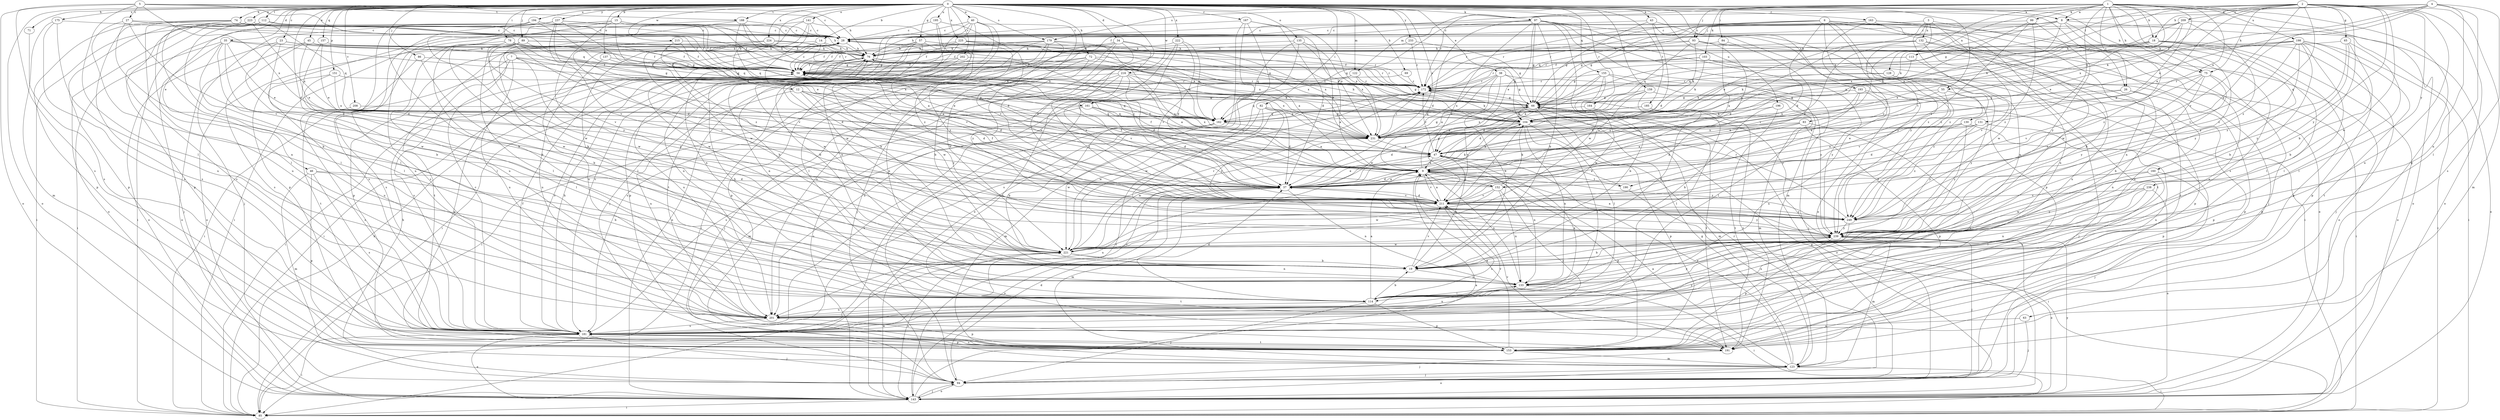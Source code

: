strict digraph  {
0;
1;
2;
3;
4;
5;
6;
7;
8;
9;
12;
14;
15;
18;
19;
23;
26;
27;
28;
34;
35;
37;
38;
40;
43;
45;
46;
47;
55;
56;
57;
63;
65;
66;
69;
71;
72;
74;
75;
76;
78;
82;
83;
84;
85;
86;
89;
93;
94;
97;
99;
103;
104;
112;
113;
114;
122;
123;
128;
130;
131;
132;
133;
135;
137;
141;
143;
151;
152;
153;
155;
157;
159;
160;
161;
162;
163;
164;
167;
172;
175;
179;
181;
185;
188;
190;
191;
193;
194;
195;
196;
198;
201;
202;
208;
209;
211;
215;
216;
221;
222;
223;
224;
225;
231;
233;
237;
238;
239;
249;
0 -> 8  [label=a];
0 -> 12  [label=b];
0 -> 14  [label=b];
0 -> 15  [label=b];
0 -> 23  [label=c];
0 -> 26  [label=c];
0 -> 34  [label=d];
0 -> 35  [label=d];
0 -> 37  [label=d];
0 -> 38  [label=e];
0 -> 40  [label=e];
0 -> 43  [label=e];
0 -> 45  [label=e];
0 -> 46  [label=e];
0 -> 55  [label=f];
0 -> 57  [label=g];
0 -> 69  [label=h];
0 -> 71  [label=h];
0 -> 72  [label=h];
0 -> 74  [label=h];
0 -> 75  [label=h];
0 -> 78  [label=i];
0 -> 82  [label=i];
0 -> 86  [label=j];
0 -> 89  [label=j];
0 -> 97  [label=k];
0 -> 112  [label=l];
0 -> 122  [label=m];
0 -> 135  [label=o];
0 -> 137  [label=o];
0 -> 141  [label=o];
0 -> 143  [label=o];
0 -> 151  [label=p];
0 -> 155  [label=q];
0 -> 157  [label=q];
0 -> 159  [label=q];
0 -> 163  [label=r];
0 -> 164  [label=r];
0 -> 167  [label=r];
0 -> 175  [label=s];
0 -> 179  [label=s];
0 -> 185  [label=t];
0 -> 188  [label=t];
0 -> 193  [label=u];
0 -> 194  [label=u];
0 -> 195  [label=u];
0 -> 196  [label=u];
0 -> 202  [label=v];
0 -> 208  [label=v];
0 -> 215  [label=w];
0 -> 216  [label=w];
0 -> 222  [label=x];
0 -> 223  [label=x];
0 -> 224  [label=x];
0 -> 225  [label=x];
0 -> 231  [label=x];
0 -> 233  [label=y];
0 -> 237  [label=y];
0 -> 249  [label=z];
1 -> 8  [label=a];
1 -> 18  [label=b];
1 -> 26  [label=c];
1 -> 63  [label=g];
1 -> 75  [label=h];
1 -> 83  [label=i];
1 -> 84  [label=i];
1 -> 93  [label=j];
1 -> 99  [label=k];
1 -> 103  [label=k];
1 -> 128  [label=n];
1 -> 130  [label=n];
1 -> 131  [label=n];
1 -> 143  [label=o];
1 -> 152  [label=p];
1 -> 160  [label=q];
1 -> 172  [label=r];
1 -> 179  [label=s];
1 -> 181  [label=s];
1 -> 198  [label=u];
1 -> 231  [label=x];
2 -> 18  [label=b];
2 -> 19  [label=b];
2 -> 47  [label=e];
2 -> 55  [label=f];
2 -> 65  [label=g];
2 -> 66  [label=g];
2 -> 75  [label=h];
2 -> 113  [label=l];
2 -> 122  [label=m];
2 -> 123  [label=m];
2 -> 143  [label=o];
2 -> 201  [label=u];
2 -> 209  [label=v];
2 -> 211  [label=v];
2 -> 221  [label=w];
2 -> 238  [label=y];
2 -> 239  [label=y];
2 -> 249  [label=z];
3 -> 47  [label=e];
3 -> 66  [label=g];
3 -> 132  [label=n];
3 -> 133  [label=n];
3 -> 181  [label=s];
3 -> 221  [label=w];
3 -> 249  [label=z];
4 -> 8  [label=a];
4 -> 56  [label=f];
4 -> 104  [label=k];
4 -> 114  [label=l];
4 -> 133  [label=n];
4 -> 152  [label=p];
4 -> 181  [label=s];
4 -> 231  [label=x];
5 -> 27  [label=c];
5 -> 28  [label=c];
5 -> 76  [label=h];
5 -> 114  [label=l];
5 -> 143  [label=o];
5 -> 161  [label=q];
5 -> 181  [label=s];
5 -> 188  [label=t];
5 -> 231  [label=x];
6 -> 19  [label=b];
6 -> 28  [label=c];
6 -> 37  [label=d];
6 -> 66  [label=g];
6 -> 93  [label=j];
6 -> 133  [label=n];
6 -> 172  [label=r];
6 -> 190  [label=t];
6 -> 211  [label=v];
6 -> 221  [label=w];
6 -> 249  [label=z];
7 -> 9  [label=a];
7 -> 37  [label=d];
7 -> 56  [label=f];
7 -> 85  [label=i];
7 -> 181  [label=s];
7 -> 201  [label=u];
7 -> 239  [label=y];
8 -> 28  [label=c];
8 -> 85  [label=i];
8 -> 104  [label=k];
8 -> 161  [label=q];
8 -> 172  [label=r];
8 -> 231  [label=x];
8 -> 239  [label=y];
8 -> 249  [label=z];
9 -> 37  [label=d];
9 -> 56  [label=f];
9 -> 66  [label=g];
9 -> 104  [label=k];
9 -> 133  [label=n];
9 -> 152  [label=p];
9 -> 153  [label=p];
9 -> 190  [label=t];
9 -> 211  [label=v];
9 -> 249  [label=z];
12 -> 37  [label=d];
12 -> 66  [label=g];
12 -> 162  [label=q];
12 -> 201  [label=u];
12 -> 211  [label=v];
12 -> 239  [label=y];
14 -> 66  [label=g];
14 -> 76  [label=h];
14 -> 104  [label=k];
14 -> 153  [label=p];
14 -> 221  [label=w];
15 -> 28  [label=c];
15 -> 56  [label=f];
15 -> 153  [label=p];
15 -> 162  [label=q];
15 -> 172  [label=r];
15 -> 181  [label=s];
15 -> 239  [label=y];
18 -> 47  [label=e];
18 -> 76  [label=h];
18 -> 94  [label=j];
18 -> 104  [label=k];
18 -> 114  [label=l];
18 -> 143  [label=o];
18 -> 153  [label=p];
18 -> 162  [label=q];
18 -> 231  [label=x];
19 -> 47  [label=e];
19 -> 133  [label=n];
19 -> 211  [label=v];
23 -> 37  [label=d];
23 -> 66  [label=g];
23 -> 76  [label=h];
23 -> 114  [label=l];
23 -> 143  [label=o];
26 -> 9  [label=a];
26 -> 66  [label=g];
26 -> 133  [label=n];
26 -> 153  [label=p];
27 -> 19  [label=b];
27 -> 28  [label=c];
27 -> 66  [label=g];
27 -> 133  [label=n];
27 -> 211  [label=v];
28 -> 76  [label=h];
28 -> 114  [label=l];
28 -> 133  [label=n];
28 -> 201  [label=u];
28 -> 231  [label=x];
34 -> 56  [label=f];
34 -> 76  [label=h];
34 -> 85  [label=i];
34 -> 94  [label=j];
34 -> 172  [label=r];
34 -> 201  [label=u];
34 -> 221  [label=w];
34 -> 239  [label=y];
34 -> 249  [label=z];
35 -> 19  [label=b];
35 -> 47  [label=e];
35 -> 66  [label=g];
35 -> 76  [label=h];
35 -> 85  [label=i];
35 -> 94  [label=j];
35 -> 114  [label=l];
35 -> 221  [label=w];
37 -> 9  [label=a];
37 -> 47  [label=e];
37 -> 104  [label=k];
37 -> 123  [label=m];
37 -> 133  [label=n];
37 -> 143  [label=o];
37 -> 201  [label=u];
37 -> 211  [label=v];
38 -> 9  [label=a];
38 -> 19  [label=b];
38 -> 66  [label=g];
38 -> 172  [label=r];
38 -> 221  [label=w];
38 -> 231  [label=x];
38 -> 239  [label=y];
40 -> 19  [label=b];
40 -> 28  [label=c];
40 -> 37  [label=d];
40 -> 94  [label=j];
40 -> 133  [label=n];
40 -> 181  [label=s];
40 -> 191  [label=t];
40 -> 201  [label=u];
43 -> 28  [label=c];
43 -> 37  [label=d];
43 -> 66  [label=g];
43 -> 153  [label=p];
43 -> 239  [label=y];
45 -> 47  [label=e];
45 -> 56  [label=f];
45 -> 76  [label=h];
45 -> 143  [label=o];
45 -> 181  [label=s];
46 -> 19  [label=b];
46 -> 37  [label=d];
46 -> 123  [label=m];
46 -> 153  [label=p];
46 -> 181  [label=s];
47 -> 9  [label=a];
47 -> 56  [label=f];
47 -> 133  [label=n];
47 -> 172  [label=r];
47 -> 181  [label=s];
55 -> 66  [label=g];
55 -> 211  [label=v];
55 -> 231  [label=x];
55 -> 239  [label=y];
56 -> 28  [label=c];
56 -> 37  [label=d];
56 -> 85  [label=i];
56 -> 104  [label=k];
56 -> 153  [label=p];
56 -> 172  [label=r];
57 -> 9  [label=a];
57 -> 19  [label=b];
57 -> 56  [label=f];
57 -> 76  [label=h];
57 -> 104  [label=k];
57 -> 153  [label=p];
57 -> 211  [label=v];
57 -> 221  [label=w];
63 -> 94  [label=j];
63 -> 181  [label=s];
65 -> 19  [label=b];
65 -> 76  [label=h];
65 -> 114  [label=l];
65 -> 239  [label=y];
65 -> 249  [label=z];
66 -> 104  [label=k];
66 -> 114  [label=l];
66 -> 123  [label=m];
66 -> 143  [label=o];
66 -> 162  [label=q];
66 -> 211  [label=v];
69 -> 9  [label=a];
69 -> 172  [label=r];
71 -> 181  [label=s];
72 -> 56  [label=f];
72 -> 133  [label=n];
72 -> 162  [label=q];
72 -> 172  [label=r];
72 -> 181  [label=s];
72 -> 211  [label=v];
74 -> 28  [label=c];
74 -> 56  [label=f];
74 -> 76  [label=h];
74 -> 114  [label=l];
74 -> 153  [label=p];
74 -> 162  [label=q];
74 -> 181  [label=s];
74 -> 201  [label=u];
75 -> 19  [label=b];
75 -> 153  [label=p];
75 -> 172  [label=r];
75 -> 211  [label=v];
75 -> 239  [label=y];
75 -> 249  [label=z];
76 -> 56  [label=f];
76 -> 85  [label=i];
76 -> 172  [label=r];
76 -> 181  [label=s];
76 -> 201  [label=u];
78 -> 19  [label=b];
78 -> 37  [label=d];
78 -> 56  [label=f];
78 -> 76  [label=h];
78 -> 143  [label=o];
78 -> 172  [label=r];
78 -> 221  [label=w];
78 -> 231  [label=x];
82 -> 37  [label=d];
82 -> 104  [label=k];
82 -> 123  [label=m];
82 -> 221  [label=w];
82 -> 239  [label=y];
83 -> 9  [label=a];
83 -> 37  [label=d];
83 -> 153  [label=p];
83 -> 181  [label=s];
83 -> 231  [label=x];
84 -> 9  [label=a];
84 -> 37  [label=d];
84 -> 76  [label=h];
85 -> 76  [label=h];
86 -> 19  [label=b];
86 -> 56  [label=f];
86 -> 191  [label=t];
89 -> 56  [label=f];
89 -> 76  [label=h];
89 -> 114  [label=l];
89 -> 162  [label=q];
89 -> 181  [label=s];
89 -> 211  [label=v];
89 -> 221  [label=w];
93 -> 37  [label=d];
93 -> 56  [label=f];
93 -> 76  [label=h];
93 -> 104  [label=k];
93 -> 143  [label=o];
93 -> 162  [label=q];
93 -> 201  [label=u];
94 -> 37  [label=d];
94 -> 66  [label=g];
94 -> 76  [label=h];
94 -> 143  [label=o];
94 -> 172  [label=r];
97 -> 19  [label=b];
97 -> 28  [label=c];
97 -> 37  [label=d];
97 -> 47  [label=e];
97 -> 66  [label=g];
97 -> 85  [label=i];
97 -> 123  [label=m];
97 -> 143  [label=o];
97 -> 162  [label=q];
97 -> 211  [label=v];
97 -> 221  [label=w];
97 -> 239  [label=y];
99 -> 28  [label=c];
99 -> 211  [label=v];
99 -> 231  [label=x];
99 -> 239  [label=y];
99 -> 249  [label=z];
103 -> 56  [label=f];
103 -> 85  [label=i];
103 -> 104  [label=k];
103 -> 153  [label=p];
103 -> 172  [label=r];
104 -> 28  [label=c];
104 -> 37  [label=d];
104 -> 76  [label=h];
104 -> 114  [label=l];
104 -> 133  [label=n];
104 -> 153  [label=p];
104 -> 211  [label=v];
104 -> 231  [label=x];
112 -> 28  [label=c];
112 -> 66  [label=g];
112 -> 85  [label=i];
112 -> 114  [label=l];
112 -> 143  [label=o];
112 -> 153  [label=p];
113 -> 56  [label=f];
113 -> 66  [label=g];
113 -> 104  [label=k];
113 -> 211  [label=v];
114 -> 9  [label=a];
114 -> 19  [label=b];
114 -> 37  [label=d];
114 -> 47  [label=e];
114 -> 76  [label=h];
114 -> 94  [label=j];
114 -> 153  [label=p];
114 -> 201  [label=u];
114 -> 239  [label=y];
122 -> 66  [label=g];
122 -> 143  [label=o];
122 -> 172  [label=r];
122 -> 201  [label=u];
123 -> 9  [label=a];
123 -> 47  [label=e];
123 -> 66  [label=g];
123 -> 85  [label=i];
123 -> 94  [label=j];
123 -> 143  [label=o];
128 -> 104  [label=k];
128 -> 153  [label=p];
128 -> 172  [label=r];
128 -> 249  [label=z];
130 -> 37  [label=d];
130 -> 47  [label=e];
130 -> 201  [label=u];
130 -> 231  [label=x];
130 -> 239  [label=y];
131 -> 9  [label=a];
131 -> 153  [label=p];
131 -> 231  [label=x];
131 -> 239  [label=y];
131 -> 249  [label=z];
132 -> 47  [label=e];
132 -> 76  [label=h];
132 -> 133  [label=n];
132 -> 191  [label=t];
132 -> 201  [label=u];
132 -> 211  [label=v];
133 -> 85  [label=i];
133 -> 114  [label=l];
135 -> 47  [label=e];
135 -> 76  [label=h];
135 -> 162  [label=q];
135 -> 181  [label=s];
135 -> 231  [label=x];
137 -> 47  [label=e];
137 -> 56  [label=f];
137 -> 201  [label=u];
141 -> 28  [label=c];
141 -> 85  [label=i];
141 -> 211  [label=v];
141 -> 221  [label=w];
141 -> 231  [label=x];
141 -> 249  [label=z];
143 -> 9  [label=a];
143 -> 85  [label=i];
143 -> 94  [label=j];
143 -> 172  [label=r];
143 -> 221  [label=w];
143 -> 239  [label=y];
151 -> 114  [label=l];
151 -> 172  [label=r];
151 -> 201  [label=u];
151 -> 231  [label=x];
152 -> 28  [label=c];
152 -> 56  [label=f];
152 -> 104  [label=k];
152 -> 133  [label=n];
152 -> 181  [label=s];
152 -> 211  [label=v];
152 -> 221  [label=w];
153 -> 9  [label=a];
153 -> 123  [label=m];
153 -> 181  [label=s];
155 -> 19  [label=b];
155 -> 37  [label=d];
155 -> 47  [label=e];
155 -> 94  [label=j];
155 -> 172  [label=r];
155 -> 221  [label=w];
155 -> 239  [label=y];
157 -> 37  [label=d];
157 -> 47  [label=e];
157 -> 76  [label=h];
159 -> 9  [label=a];
159 -> 19  [label=b];
159 -> 37  [label=d];
159 -> 66  [label=g];
159 -> 123  [label=m];
160 -> 37  [label=d];
160 -> 94  [label=j];
160 -> 201  [label=u];
160 -> 221  [label=w];
161 -> 37  [label=d];
161 -> 123  [label=m];
161 -> 162  [label=q];
161 -> 181  [label=s];
161 -> 231  [label=x];
162 -> 9  [label=a];
162 -> 19  [label=b];
162 -> 181  [label=s];
162 -> 221  [label=w];
163 -> 28  [label=c];
163 -> 94  [label=j];
163 -> 143  [label=o];
163 -> 172  [label=r];
163 -> 191  [label=t];
163 -> 249  [label=z];
164 -> 162  [label=q];
164 -> 191  [label=t];
167 -> 28  [label=c];
167 -> 37  [label=d];
167 -> 85  [label=i];
167 -> 143  [label=o];
167 -> 231  [label=x];
167 -> 239  [label=y];
172 -> 66  [label=g];
172 -> 104  [label=k];
172 -> 162  [label=q];
172 -> 221  [label=w];
172 -> 239  [label=y];
175 -> 28  [label=c];
175 -> 123  [label=m];
175 -> 181  [label=s];
175 -> 201  [label=u];
179 -> 19  [label=b];
179 -> 37  [label=d];
179 -> 56  [label=f];
179 -> 76  [label=h];
179 -> 114  [label=l];
179 -> 143  [label=o];
179 -> 153  [label=p];
179 -> 231  [label=x];
181 -> 28  [label=c];
181 -> 56  [label=f];
181 -> 76  [label=h];
181 -> 85  [label=i];
181 -> 94  [label=j];
181 -> 143  [label=o];
181 -> 153  [label=p];
181 -> 191  [label=t];
181 -> 211  [label=v];
181 -> 239  [label=y];
185 -> 114  [label=l];
185 -> 162  [label=q];
185 -> 191  [label=t];
185 -> 231  [label=x];
188 -> 9  [label=a];
188 -> 19  [label=b];
188 -> 28  [label=c];
188 -> 66  [label=g];
188 -> 201  [label=u];
188 -> 231  [label=x];
190 -> 47  [label=e];
190 -> 85  [label=i];
191 -> 94  [label=j];
191 -> 211  [label=v];
193 -> 9  [label=a];
193 -> 66  [label=g];
193 -> 94  [label=j];
193 -> 114  [label=l];
193 -> 201  [label=u];
194 -> 19  [label=b];
194 -> 28  [label=c];
194 -> 56  [label=f];
194 -> 181  [label=s];
194 -> 221  [label=w];
194 -> 231  [label=x];
195 -> 28  [label=c];
195 -> 211  [label=v];
195 -> 221  [label=w];
195 -> 249  [label=z];
196 -> 19  [label=b];
196 -> 104  [label=k];
196 -> 191  [label=t];
198 -> 19  [label=b];
198 -> 56  [label=f];
198 -> 76  [label=h];
198 -> 85  [label=i];
198 -> 114  [label=l];
198 -> 153  [label=p];
198 -> 172  [label=r];
198 -> 191  [label=t];
198 -> 211  [label=v];
198 -> 239  [label=y];
201 -> 133  [label=n];
201 -> 153  [label=p];
201 -> 181  [label=s];
202 -> 9  [label=a];
202 -> 56  [label=f];
202 -> 133  [label=n];
202 -> 221  [label=w];
208 -> 162  [label=q];
208 -> 181  [label=s];
209 -> 28  [label=c];
209 -> 47  [label=e];
209 -> 66  [label=g];
209 -> 76  [label=h];
209 -> 104  [label=k];
209 -> 143  [label=o];
209 -> 249  [label=z];
211 -> 9  [label=a];
211 -> 37  [label=d];
211 -> 56  [label=f];
211 -> 181  [label=s];
211 -> 239  [label=y];
211 -> 249  [label=z];
215 -> 9  [label=a];
215 -> 76  [label=h];
215 -> 104  [label=k];
215 -> 249  [label=z];
216 -> 9  [label=a];
216 -> 37  [label=d];
216 -> 85  [label=i];
216 -> 94  [label=j];
216 -> 172  [label=r];
216 -> 211  [label=v];
216 -> 231  [label=x];
216 -> 249  [label=z];
221 -> 19  [label=b];
221 -> 133  [label=n];
221 -> 143  [label=o];
221 -> 172  [label=r];
221 -> 191  [label=t];
222 -> 76  [label=h];
222 -> 94  [label=j];
222 -> 162  [label=q];
222 -> 191  [label=t];
222 -> 211  [label=v];
223 -> 28  [label=c];
223 -> 56  [label=f];
223 -> 114  [label=l];
223 -> 153  [label=p];
223 -> 181  [label=s];
223 -> 231  [label=x];
224 -> 76  [label=h];
224 -> 172  [label=r];
224 -> 191  [label=t];
224 -> 211  [label=v];
225 -> 19  [label=b];
225 -> 76  [label=h];
225 -> 85  [label=i];
225 -> 104  [label=k];
225 -> 231  [label=x];
225 -> 249  [label=z];
231 -> 47  [label=e];
231 -> 66  [label=g];
231 -> 172  [label=r];
231 -> 221  [label=w];
233 -> 66  [label=g];
233 -> 76  [label=h];
233 -> 172  [label=r];
237 -> 28  [label=c];
237 -> 47  [label=e];
237 -> 56  [label=f];
237 -> 85  [label=i];
237 -> 94  [label=j];
237 -> 162  [label=q];
237 -> 201  [label=u];
237 -> 211  [label=v];
238 -> 114  [label=l];
238 -> 133  [label=n];
238 -> 143  [label=o];
238 -> 211  [label=v];
238 -> 239  [label=y];
239 -> 9  [label=a];
239 -> 19  [label=b];
239 -> 94  [label=j];
239 -> 123  [label=m];
239 -> 143  [label=o];
239 -> 153  [label=p];
239 -> 221  [label=w];
249 -> 172  [label=r];
249 -> 201  [label=u];
249 -> 239  [label=y];
}
